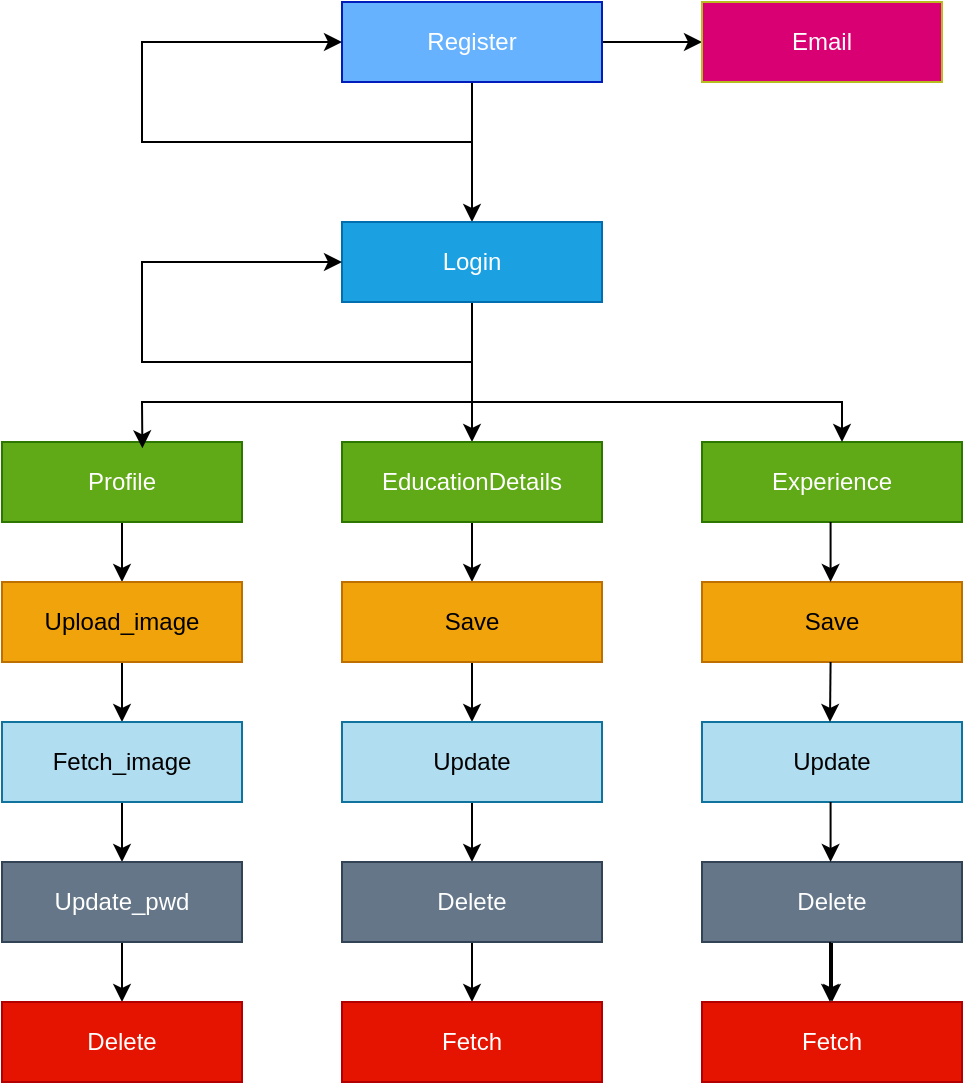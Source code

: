 <mxfile version="24.7.6">
  <diagram name="Page-1" id="ET3p4NowZL6g9NBSUfOg">
    <mxGraphModel dx="1489" dy="810" grid="1" gridSize="10" guides="1" tooltips="1" connect="1" arrows="1" fold="1" page="1" pageScale="1" pageWidth="850" pageHeight="1100" math="0" shadow="0">
      <root>
        <mxCell id="0" />
        <mxCell id="1" parent="0" />
        <mxCell id="3ks-6ZUIJPPxvcXa6lwF-7" style="edgeStyle=orthogonalEdgeStyle;rounded=0;orthogonalLoop=1;jettySize=auto;html=1;exitX=1;exitY=0.5;exitDx=0;exitDy=0;entryX=0;entryY=0.5;entryDx=0;entryDy=0;labelBackgroundColor=none;fontColor=default;" edge="1" parent="1" source="3ks-6ZUIJPPxvcXa6lwF-1" target="3ks-6ZUIJPPxvcXa6lwF-2">
          <mxGeometry relative="1" as="geometry" />
        </mxCell>
        <mxCell id="3ks-6ZUIJPPxvcXa6lwF-8" style="edgeStyle=orthogonalEdgeStyle;rounded=0;orthogonalLoop=1;jettySize=auto;html=1;exitX=0.5;exitY=1;exitDx=0;exitDy=0;entryX=0.5;entryY=0;entryDx=0;entryDy=0;labelBackgroundColor=none;fontColor=default;" edge="1" parent="1" source="3ks-6ZUIJPPxvcXa6lwF-1" target="3ks-6ZUIJPPxvcXa6lwF-3">
          <mxGeometry relative="1" as="geometry" />
        </mxCell>
        <mxCell id="3ks-6ZUIJPPxvcXa6lwF-1" value="Register" style="rounded=0;whiteSpace=wrap;html=1;labelBackgroundColor=none;fillColor=#66B2FF;fontColor=#ffffff;strokeColor=#001DBC;" vertex="1" parent="1">
          <mxGeometry x="220" y="110" width="130" height="40" as="geometry" />
        </mxCell>
        <mxCell id="3ks-6ZUIJPPxvcXa6lwF-2" value="Email" style="rounded=0;whiteSpace=wrap;html=1;labelBackgroundColor=none;fillColor=#d80073;fontColor=#ffffff;strokeColor=#b9bc20;" vertex="1" parent="1">
          <mxGeometry x="400" y="110" width="120" height="40" as="geometry" />
        </mxCell>
        <mxCell id="3ks-6ZUIJPPxvcXa6lwF-13" style="edgeStyle=orthogonalEdgeStyle;rounded=0;orthogonalLoop=1;jettySize=auto;html=1;exitX=0.5;exitY=1;exitDx=0;exitDy=0;entryX=0.5;entryY=0;entryDx=0;entryDy=0;labelBackgroundColor=none;fontColor=default;" edge="1" parent="1" source="3ks-6ZUIJPPxvcXa6lwF-3" target="3ks-6ZUIJPPxvcXa6lwF-10">
          <mxGeometry relative="1" as="geometry">
            <Array as="points">
              <mxPoint x="285" y="300" />
              <mxPoint x="285" y="300" />
            </Array>
          </mxGeometry>
        </mxCell>
        <mxCell id="3ks-6ZUIJPPxvcXa6lwF-3" value="Login" style="rounded=0;whiteSpace=wrap;html=1;labelBackgroundColor=none;fillColor=#1ba1e2;fontColor=#ffffff;strokeColor=#006EAF;" vertex="1" parent="1">
          <mxGeometry x="220" y="220" width="130" height="40" as="geometry" />
        </mxCell>
        <mxCell id="3ks-6ZUIJPPxvcXa6lwF-26" style="edgeStyle=orthogonalEdgeStyle;rounded=0;orthogonalLoop=1;jettySize=auto;html=1;entryX=0.5;entryY=0;entryDx=0;entryDy=0;labelBackgroundColor=none;fontColor=default;" edge="1" parent="1" source="3ks-6ZUIJPPxvcXa6lwF-9" target="3ks-6ZUIJPPxvcXa6lwF-14">
          <mxGeometry relative="1" as="geometry" />
        </mxCell>
        <mxCell id="3ks-6ZUIJPPxvcXa6lwF-9" value="Profile" style="rounded=0;whiteSpace=wrap;html=1;labelBackgroundColor=none;fillColor=#60a917;fontColor=#ffffff;strokeColor=#2D7600;" vertex="1" parent="1">
          <mxGeometry x="50" y="330" width="120" height="40" as="geometry" />
        </mxCell>
        <mxCell id="3ks-6ZUIJPPxvcXa6lwF-30" style="edgeStyle=orthogonalEdgeStyle;rounded=0;orthogonalLoop=1;jettySize=auto;html=1;entryX=0.5;entryY=0;entryDx=0;entryDy=0;labelBackgroundColor=none;fontColor=default;" edge="1" parent="1" source="3ks-6ZUIJPPxvcXa6lwF-10" target="3ks-6ZUIJPPxvcXa6lwF-15">
          <mxGeometry relative="1" as="geometry" />
        </mxCell>
        <mxCell id="3ks-6ZUIJPPxvcXa6lwF-10" value="EducationDetails" style="rounded=0;whiteSpace=wrap;html=1;labelBackgroundColor=none;fillColor=#60a917;fontColor=#ffffff;strokeColor=#2D7600;" vertex="1" parent="1">
          <mxGeometry x="220" y="330" width="130" height="40" as="geometry" />
        </mxCell>
        <mxCell id="3ks-6ZUIJPPxvcXa6lwF-11" value="Experience" style="rounded=0;whiteSpace=wrap;html=1;labelBackgroundColor=none;fillColor=#60a917;fontColor=#ffffff;strokeColor=#2D7600;" vertex="1" parent="1">
          <mxGeometry x="400" y="330" width="130" height="40" as="geometry" />
        </mxCell>
        <mxCell id="3ks-6ZUIJPPxvcXa6lwF-27" style="edgeStyle=orthogonalEdgeStyle;rounded=0;orthogonalLoop=1;jettySize=auto;html=1;entryX=0.5;entryY=0;entryDx=0;entryDy=0;labelBackgroundColor=none;fontColor=default;" edge="1" parent="1" source="3ks-6ZUIJPPxvcXa6lwF-14" target="3ks-6ZUIJPPxvcXa6lwF-17">
          <mxGeometry relative="1" as="geometry" />
        </mxCell>
        <mxCell id="3ks-6ZUIJPPxvcXa6lwF-14" value="Upload_image" style="rounded=0;whiteSpace=wrap;html=1;labelBackgroundColor=none;fillColor=#f0a30a;strokeColor=#BD7000;fontColor=#000000;" vertex="1" parent="1">
          <mxGeometry x="50" y="400" width="120" height="40" as="geometry" />
        </mxCell>
        <mxCell id="3ks-6ZUIJPPxvcXa6lwF-31" style="edgeStyle=orthogonalEdgeStyle;rounded=0;orthogonalLoop=1;jettySize=auto;html=1;entryX=0.5;entryY=0;entryDx=0;entryDy=0;labelBackgroundColor=none;fontColor=default;" edge="1" parent="1" source="3ks-6ZUIJPPxvcXa6lwF-15" target="3ks-6ZUIJPPxvcXa6lwF-20">
          <mxGeometry relative="1" as="geometry" />
        </mxCell>
        <mxCell id="3ks-6ZUIJPPxvcXa6lwF-15" value="Save" style="rounded=0;whiteSpace=wrap;html=1;labelBackgroundColor=none;fillColor=#f0a30a;fontColor=#000000;strokeColor=#BD7000;" vertex="1" parent="1">
          <mxGeometry x="220" y="400" width="130" height="40" as="geometry" />
        </mxCell>
        <mxCell id="3ks-6ZUIJPPxvcXa6lwF-16" value="Save" style="rounded=0;whiteSpace=wrap;html=1;labelBackgroundColor=none;fillColor=#f0a30a;fontColor=#000000;strokeColor=#BD7000;" vertex="1" parent="1">
          <mxGeometry x="400" y="400" width="130" height="40" as="geometry" />
        </mxCell>
        <mxCell id="3ks-6ZUIJPPxvcXa6lwF-28" style="edgeStyle=orthogonalEdgeStyle;rounded=0;orthogonalLoop=1;jettySize=auto;html=1;entryX=0.5;entryY=0;entryDx=0;entryDy=0;labelBackgroundColor=none;fontColor=default;" edge="1" parent="1" source="3ks-6ZUIJPPxvcXa6lwF-17" target="3ks-6ZUIJPPxvcXa6lwF-18">
          <mxGeometry relative="1" as="geometry" />
        </mxCell>
        <mxCell id="3ks-6ZUIJPPxvcXa6lwF-17" value="Fetch_image" style="rounded=0;whiteSpace=wrap;html=1;labelBackgroundColor=none;fillColor=#b1ddf0;strokeColor=#10739e;" vertex="1" parent="1">
          <mxGeometry x="50" y="470" width="120" height="40" as="geometry" />
        </mxCell>
        <mxCell id="3ks-6ZUIJPPxvcXa6lwF-29" style="edgeStyle=orthogonalEdgeStyle;rounded=0;orthogonalLoop=1;jettySize=auto;html=1;entryX=0.5;entryY=0;entryDx=0;entryDy=0;labelBackgroundColor=none;fontColor=default;" edge="1" parent="1" source="3ks-6ZUIJPPxvcXa6lwF-18" target="3ks-6ZUIJPPxvcXa6lwF-19">
          <mxGeometry relative="1" as="geometry" />
        </mxCell>
        <mxCell id="3ks-6ZUIJPPxvcXa6lwF-18" value="Update_pwd" style="rounded=0;whiteSpace=wrap;html=1;labelBackgroundColor=none;fillColor=#647687;strokeColor=#314354;fontColor=#ffffff;" vertex="1" parent="1">
          <mxGeometry x="50" y="540" width="120" height="40" as="geometry" />
        </mxCell>
        <mxCell id="3ks-6ZUIJPPxvcXa6lwF-19" value="Delete" style="rounded=0;whiteSpace=wrap;html=1;labelBackgroundColor=none;fillColor=#e51400;fontColor=#ffffff;strokeColor=#B20000;" vertex="1" parent="1">
          <mxGeometry x="50" y="610" width="120" height="40" as="geometry" />
        </mxCell>
        <mxCell id="3ks-6ZUIJPPxvcXa6lwF-32" style="edgeStyle=orthogonalEdgeStyle;rounded=0;orthogonalLoop=1;jettySize=auto;html=1;entryX=0.5;entryY=0;entryDx=0;entryDy=0;labelBackgroundColor=none;fontColor=default;" edge="1" parent="1" source="3ks-6ZUIJPPxvcXa6lwF-20" target="3ks-6ZUIJPPxvcXa6lwF-21">
          <mxGeometry relative="1" as="geometry" />
        </mxCell>
        <mxCell id="3ks-6ZUIJPPxvcXa6lwF-20" value="Update" style="rounded=0;whiteSpace=wrap;html=1;labelBackgroundColor=none;fillColor=#b1ddf0;strokeColor=#10739e;" vertex="1" parent="1">
          <mxGeometry x="220" y="470" width="130" height="40" as="geometry" />
        </mxCell>
        <mxCell id="3ks-6ZUIJPPxvcXa6lwF-33" style="edgeStyle=orthogonalEdgeStyle;rounded=0;orthogonalLoop=1;jettySize=auto;html=1;entryX=0.5;entryY=0;entryDx=0;entryDy=0;labelBackgroundColor=none;fontColor=default;" edge="1" parent="1" source="3ks-6ZUIJPPxvcXa6lwF-21" target="3ks-6ZUIJPPxvcXa6lwF-22">
          <mxGeometry relative="1" as="geometry" />
        </mxCell>
        <mxCell id="3ks-6ZUIJPPxvcXa6lwF-21" value="Delete" style="rounded=0;whiteSpace=wrap;html=1;labelBackgroundColor=none;fillColor=#647687;fontColor=#ffffff;strokeColor=#314354;" vertex="1" parent="1">
          <mxGeometry x="220" y="540" width="130" height="40" as="geometry" />
        </mxCell>
        <mxCell id="3ks-6ZUIJPPxvcXa6lwF-22" value="Fetch" style="rounded=0;whiteSpace=wrap;html=1;labelBackgroundColor=none;fillColor=#e51400;fontColor=#ffffff;strokeColor=#B20000;" vertex="1" parent="1">
          <mxGeometry x="220" y="610" width="130" height="40" as="geometry" />
        </mxCell>
        <mxCell id="3ks-6ZUIJPPxvcXa6lwF-23" value="Update" style="rounded=0;whiteSpace=wrap;html=1;labelBackgroundColor=none;fillColor=#b1ddf0;strokeColor=#10739e;" vertex="1" parent="1">
          <mxGeometry x="400" y="470" width="130" height="40" as="geometry" />
        </mxCell>
        <mxCell id="3ks-6ZUIJPPxvcXa6lwF-87" value="" style="edgeStyle=orthogonalEdgeStyle;rounded=0;orthogonalLoop=1;jettySize=auto;html=1;" edge="1" parent="1" source="3ks-6ZUIJPPxvcXa6lwF-24" target="3ks-6ZUIJPPxvcXa6lwF-25">
          <mxGeometry relative="1" as="geometry" />
        </mxCell>
        <mxCell id="3ks-6ZUIJPPxvcXa6lwF-24" value="Delete" style="rounded=0;whiteSpace=wrap;html=1;labelBackgroundColor=none;fillColor=#647687;fontColor=#ffffff;strokeColor=#314354;" vertex="1" parent="1">
          <mxGeometry x="400" y="540" width="130" height="40" as="geometry" />
        </mxCell>
        <mxCell id="3ks-6ZUIJPPxvcXa6lwF-25" value="Fetch" style="rounded=0;whiteSpace=wrap;html=1;labelBackgroundColor=none;fillColor=#e51400;fontColor=#ffffff;strokeColor=#B20000;" vertex="1" parent="1">
          <mxGeometry x="400" y="610" width="130" height="40" as="geometry" />
        </mxCell>
        <mxCell id="3ks-6ZUIJPPxvcXa6lwF-71" value="" style="edgeStyle=none;orthogonalLoop=1;jettySize=auto;html=1;rounded=0;labelBackgroundColor=none;fontColor=default;" edge="1" parent="1">
          <mxGeometry width="100" relative="1" as="geometry">
            <mxPoint x="464.29" y="370" as="sourcePoint" />
            <mxPoint x="464" y="400" as="targetPoint" />
            <Array as="points">
              <mxPoint x="464.29" y="400" />
            </Array>
          </mxGeometry>
        </mxCell>
        <mxCell id="3ks-6ZUIJPPxvcXa6lwF-77" value="" style="endArrow=classic;html=1;rounded=0;labelBackgroundColor=none;fontColor=default;" edge="1" parent="1">
          <mxGeometry width="50" height="50" relative="1" as="geometry">
            <mxPoint x="464.29" y="510" as="sourcePoint" />
            <mxPoint x="464.29" y="540" as="targetPoint" />
          </mxGeometry>
        </mxCell>
        <mxCell id="3ks-6ZUIJPPxvcXa6lwF-78" value="" style="endArrow=classic;html=1;rounded=0;labelBackgroundColor=none;fontColor=default;" edge="1" parent="1">
          <mxGeometry width="50" height="50" relative="1" as="geometry">
            <mxPoint x="464" y="580" as="sourcePoint" />
            <mxPoint x="464" y="610" as="targetPoint" />
          </mxGeometry>
        </mxCell>
        <mxCell id="3ks-6ZUIJPPxvcXa6lwF-79" value="" style="endArrow=classic;html=1;rounded=0;labelBackgroundColor=none;fontColor=default;" edge="1" parent="1">
          <mxGeometry width="50" height="50" relative="1" as="geometry">
            <mxPoint x="464.29" y="440" as="sourcePoint" />
            <mxPoint x="464" y="470" as="targetPoint" />
          </mxGeometry>
        </mxCell>
        <mxCell id="3ks-6ZUIJPPxvcXa6lwF-80" value="" style="endArrow=classic;html=1;rounded=0;entryX=0;entryY=0.5;entryDx=0;entryDy=0;labelBackgroundColor=none;fontColor=default;" edge="1" parent="1" target="3ks-6ZUIJPPxvcXa6lwF-3">
          <mxGeometry width="50" height="50" relative="1" as="geometry">
            <mxPoint x="285" y="290" as="sourcePoint" />
            <mxPoint x="120" y="230" as="targetPoint" />
            <Array as="points">
              <mxPoint x="120" y="290" />
              <mxPoint x="120" y="240" />
            </Array>
          </mxGeometry>
        </mxCell>
        <mxCell id="3ks-6ZUIJPPxvcXa6lwF-81" value="" style="endArrow=classic;html=1;rounded=0;entryX=0;entryY=0.5;entryDx=0;entryDy=0;labelBackgroundColor=none;fontColor=default;" edge="1" parent="1" target="3ks-6ZUIJPPxvcXa6lwF-1">
          <mxGeometry width="50" height="50" relative="1" as="geometry">
            <mxPoint x="285" y="180" as="sourcePoint" />
            <mxPoint x="440" y="340" as="targetPoint" />
            <Array as="points">
              <mxPoint x="120" y="180" />
              <mxPoint x="120" y="130" />
            </Array>
          </mxGeometry>
        </mxCell>
        <mxCell id="3ks-6ZUIJPPxvcXa6lwF-82" value="" style="endArrow=classic;html=1;rounded=0;labelBackgroundColor=none;fontColor=default;" edge="1" parent="1">
          <mxGeometry width="50" height="50" relative="1" as="geometry">
            <mxPoint x="290" y="310" as="sourcePoint" />
            <mxPoint x="470" y="330" as="targetPoint" />
            <Array as="points">
              <mxPoint x="470" y="310" />
            </Array>
          </mxGeometry>
        </mxCell>
        <mxCell id="3ks-6ZUIJPPxvcXa6lwF-84" value="" style="endArrow=classic;html=1;rounded=0;entryX=0.585;entryY=0.079;entryDx=0;entryDy=0;entryPerimeter=0;labelBackgroundColor=none;fontColor=default;" edge="1" parent="1" target="3ks-6ZUIJPPxvcXa6lwF-9">
          <mxGeometry width="50" height="50" relative="1" as="geometry">
            <mxPoint x="290" y="310" as="sourcePoint" />
            <mxPoint x="440" y="340" as="targetPoint" />
            <Array as="points">
              <mxPoint x="120" y="310" />
            </Array>
          </mxGeometry>
        </mxCell>
      </root>
    </mxGraphModel>
  </diagram>
</mxfile>
